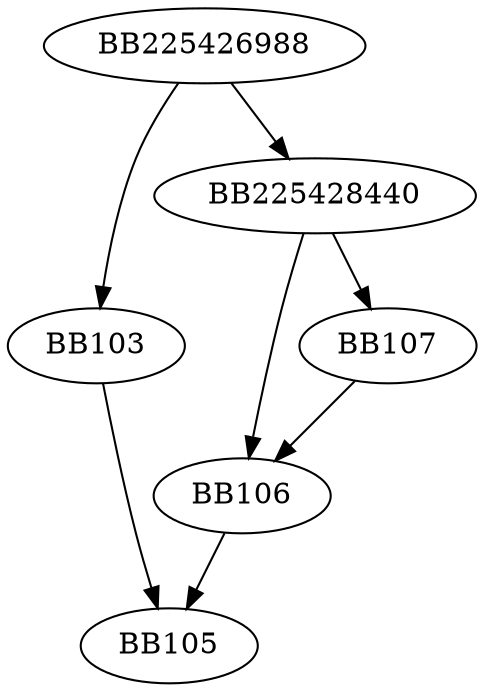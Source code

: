 digraph G{
	BB225426988->BB103;
	BB225426988->BB225428440;
	BB103->BB105;
	BB225428440->BB106;
	BB225428440->BB107;
	BB107->BB106;
	BB106->BB105;
}
